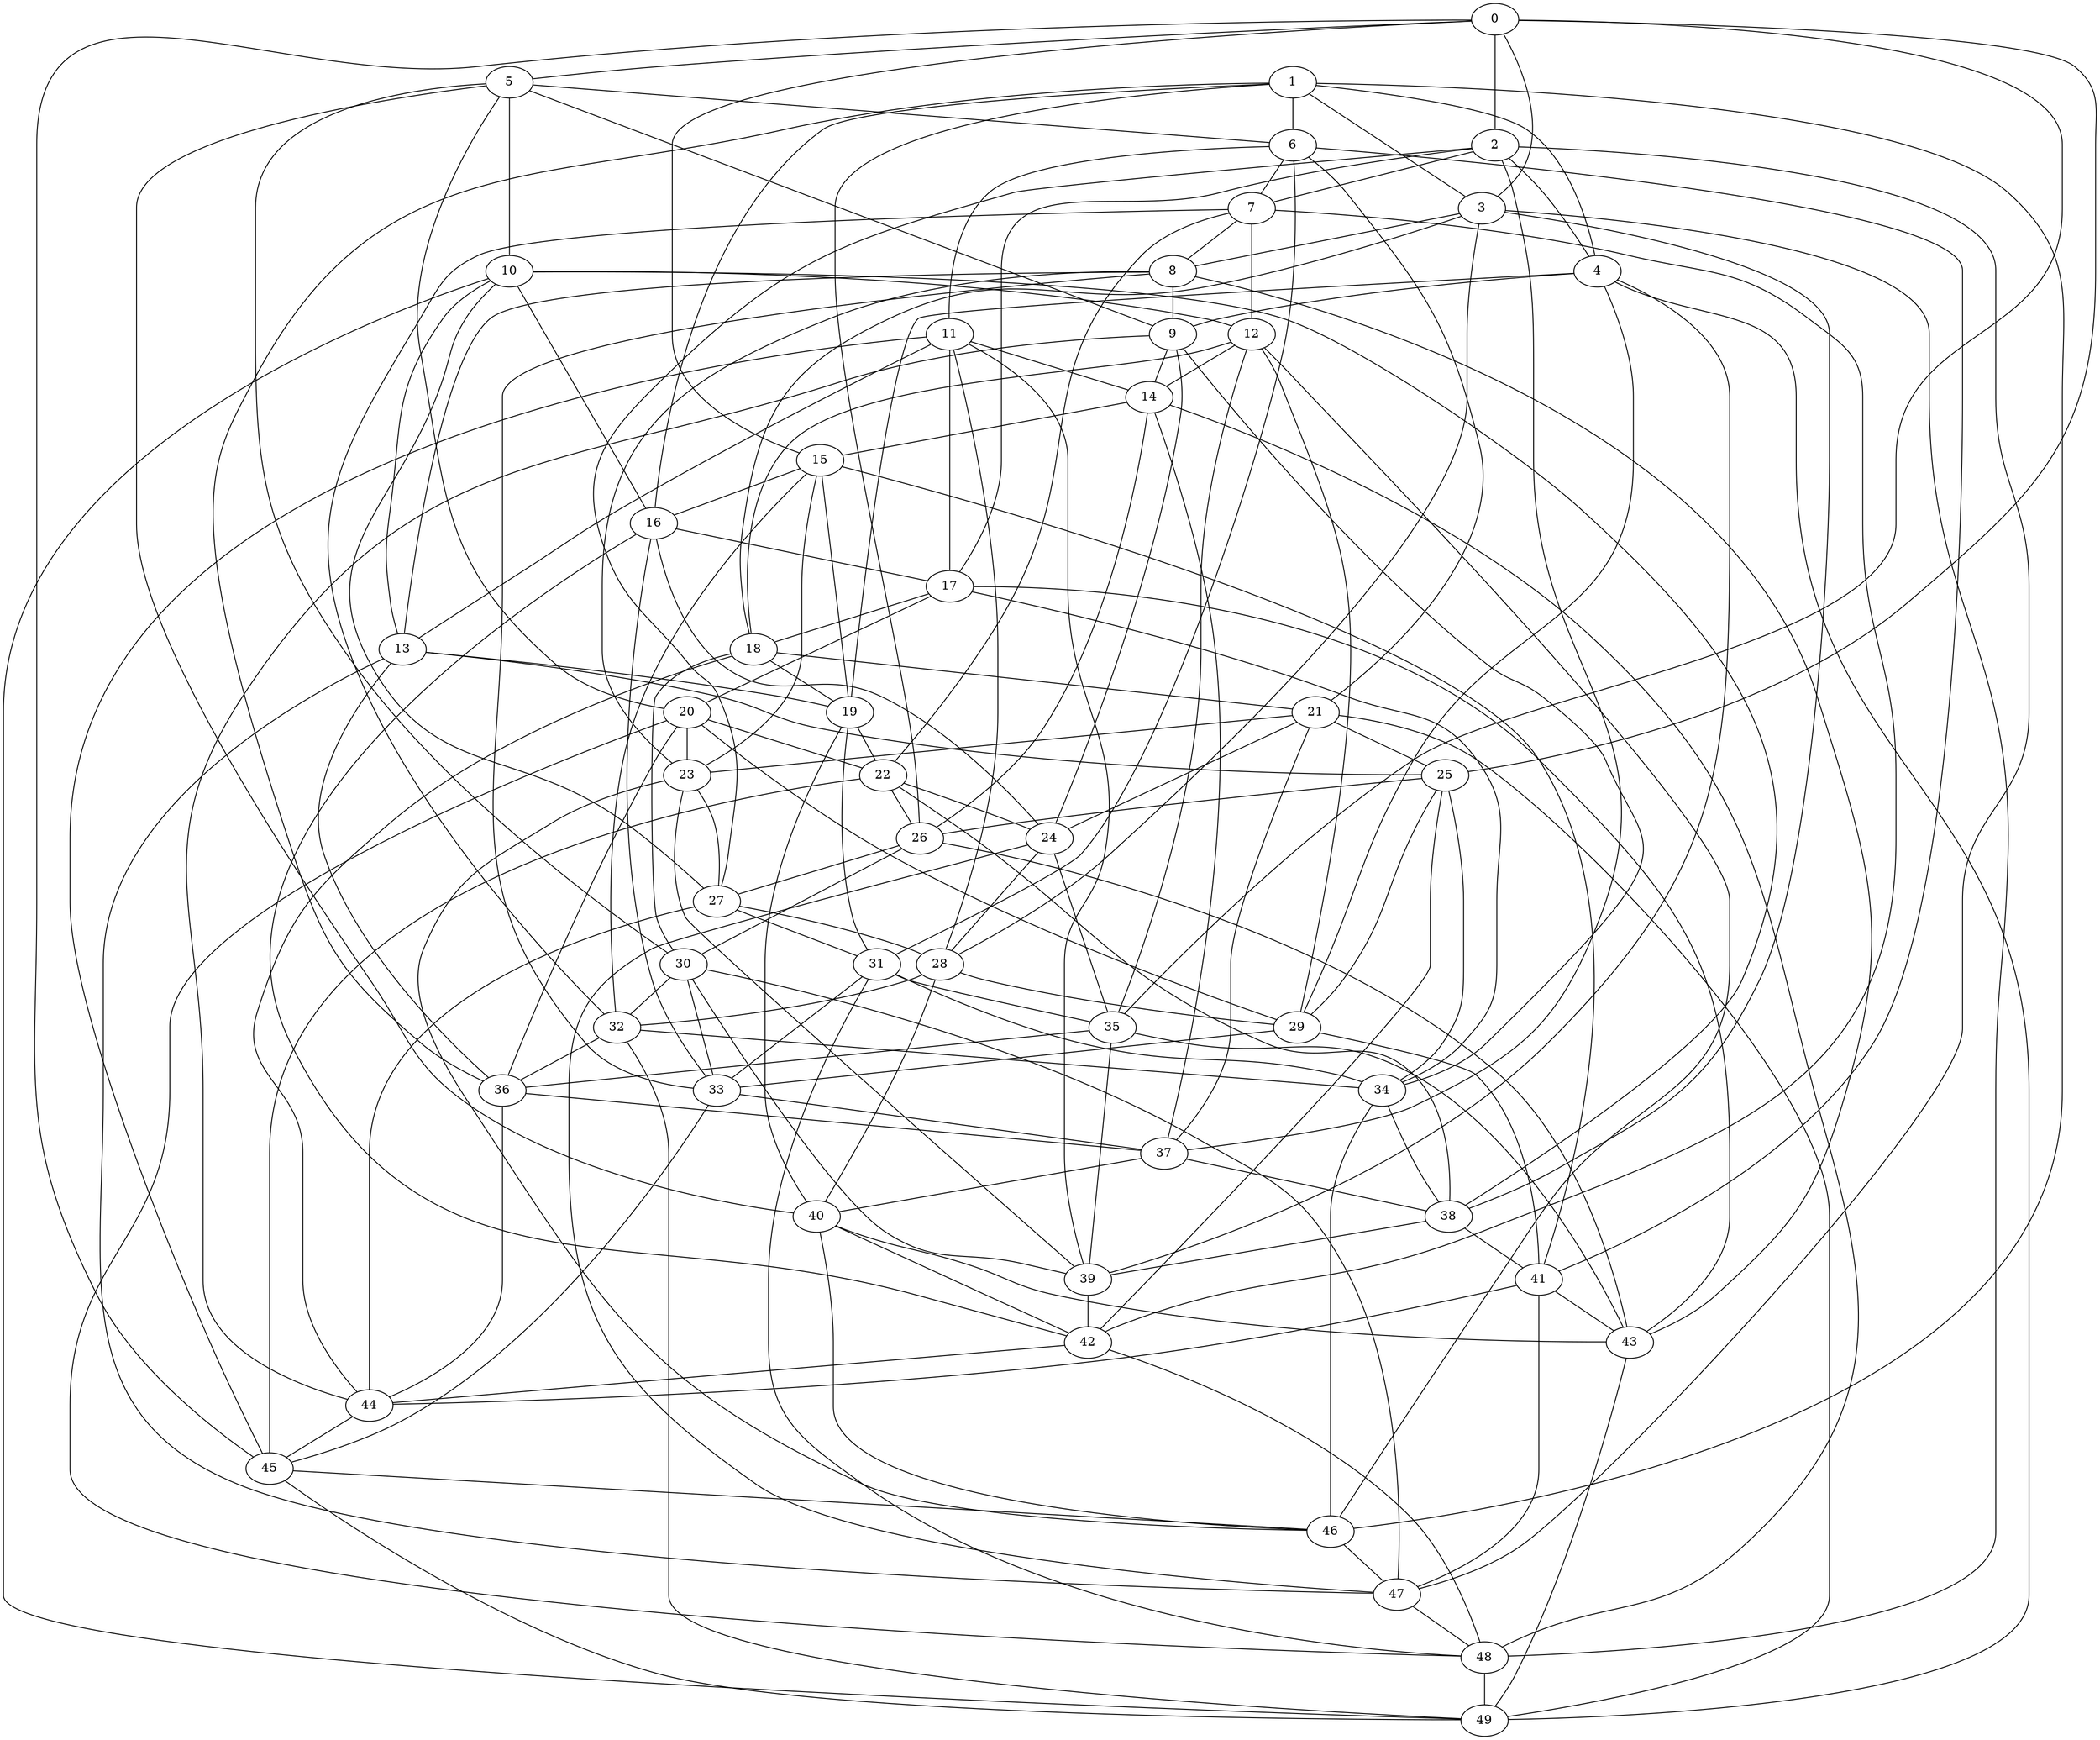 graph G1 {
0--2;
0--3;
0--5;
0--15;
0--25;
0--35;
0--45;
1--3;
1--4;
1--6;
1--16;
1--26;
1--36;
1--46;
2--4;
2--7;
2--17;
2--27;
2--37;
2--47;
3--8;
3--18;
3--28;
3--38;
3--48;
4--9;
4--19;
4--29;
4--39;
4--49;
5--6;
5--9;
5--10;
5--20;
5--30;
5--40;
6--7;
6--11;
6--21;
6--31;
6--41;
7--8;
7--12;
7--22;
7--32;
7--42;
8--9;
8--13;
8--23;
8--33;
8--43;
9--14;
9--24;
9--34;
9--44;
10--12;
10--13;
10--16;
10--27;
10--38;
10--49;
11--13;
11--14;
11--17;
11--28;
11--39;
11--45;
12--14;
12--18;
12--29;
12--35;
12--46;
13--19;
13--25;
13--36;
13--47;
14--15;
14--26;
14--37;
14--48;
15--16;
15--19;
15--23;
15--32;
15--41;
16--17;
16--24;
16--33;
16--42;
17--18;
17--20;
17--34;
17--43;
18--19;
18--21;
18--30;
18--44;
19--22;
19--31;
19--40;
20--22;
20--23;
20--29;
20--36;
20--48;
21--23;
21--24;
21--25;
21--37;
21--49;
22--24;
22--26;
22--38;
22--45;
23--27;
23--39;
23--46;
24--28;
24--35;
24--47;
25--26;
25--29;
25--34;
25--42;
26--27;
26--30;
26--43;
27--28;
27--31;
27--44;
28--29;
28--32;
28--40;
29--33;
29--41;
30--32;
30--33;
30--39;
30--47;
31--33;
31--34;
31--35;
31--48;
32--34;
32--36;
32--49;
33--37;
33--45;
34--38;
34--46;
35--36;
35--39;
35--43;
36--37;
36--44;
37--38;
37--40;
38--39;
38--41;
39--42;
40--42;
40--43;
40--46;
41--43;
41--44;
41--47;
42--44;
42--48;
43--49;
44--45;
45--46;
45--49;
46--47;
47--48;
48--49;
}
